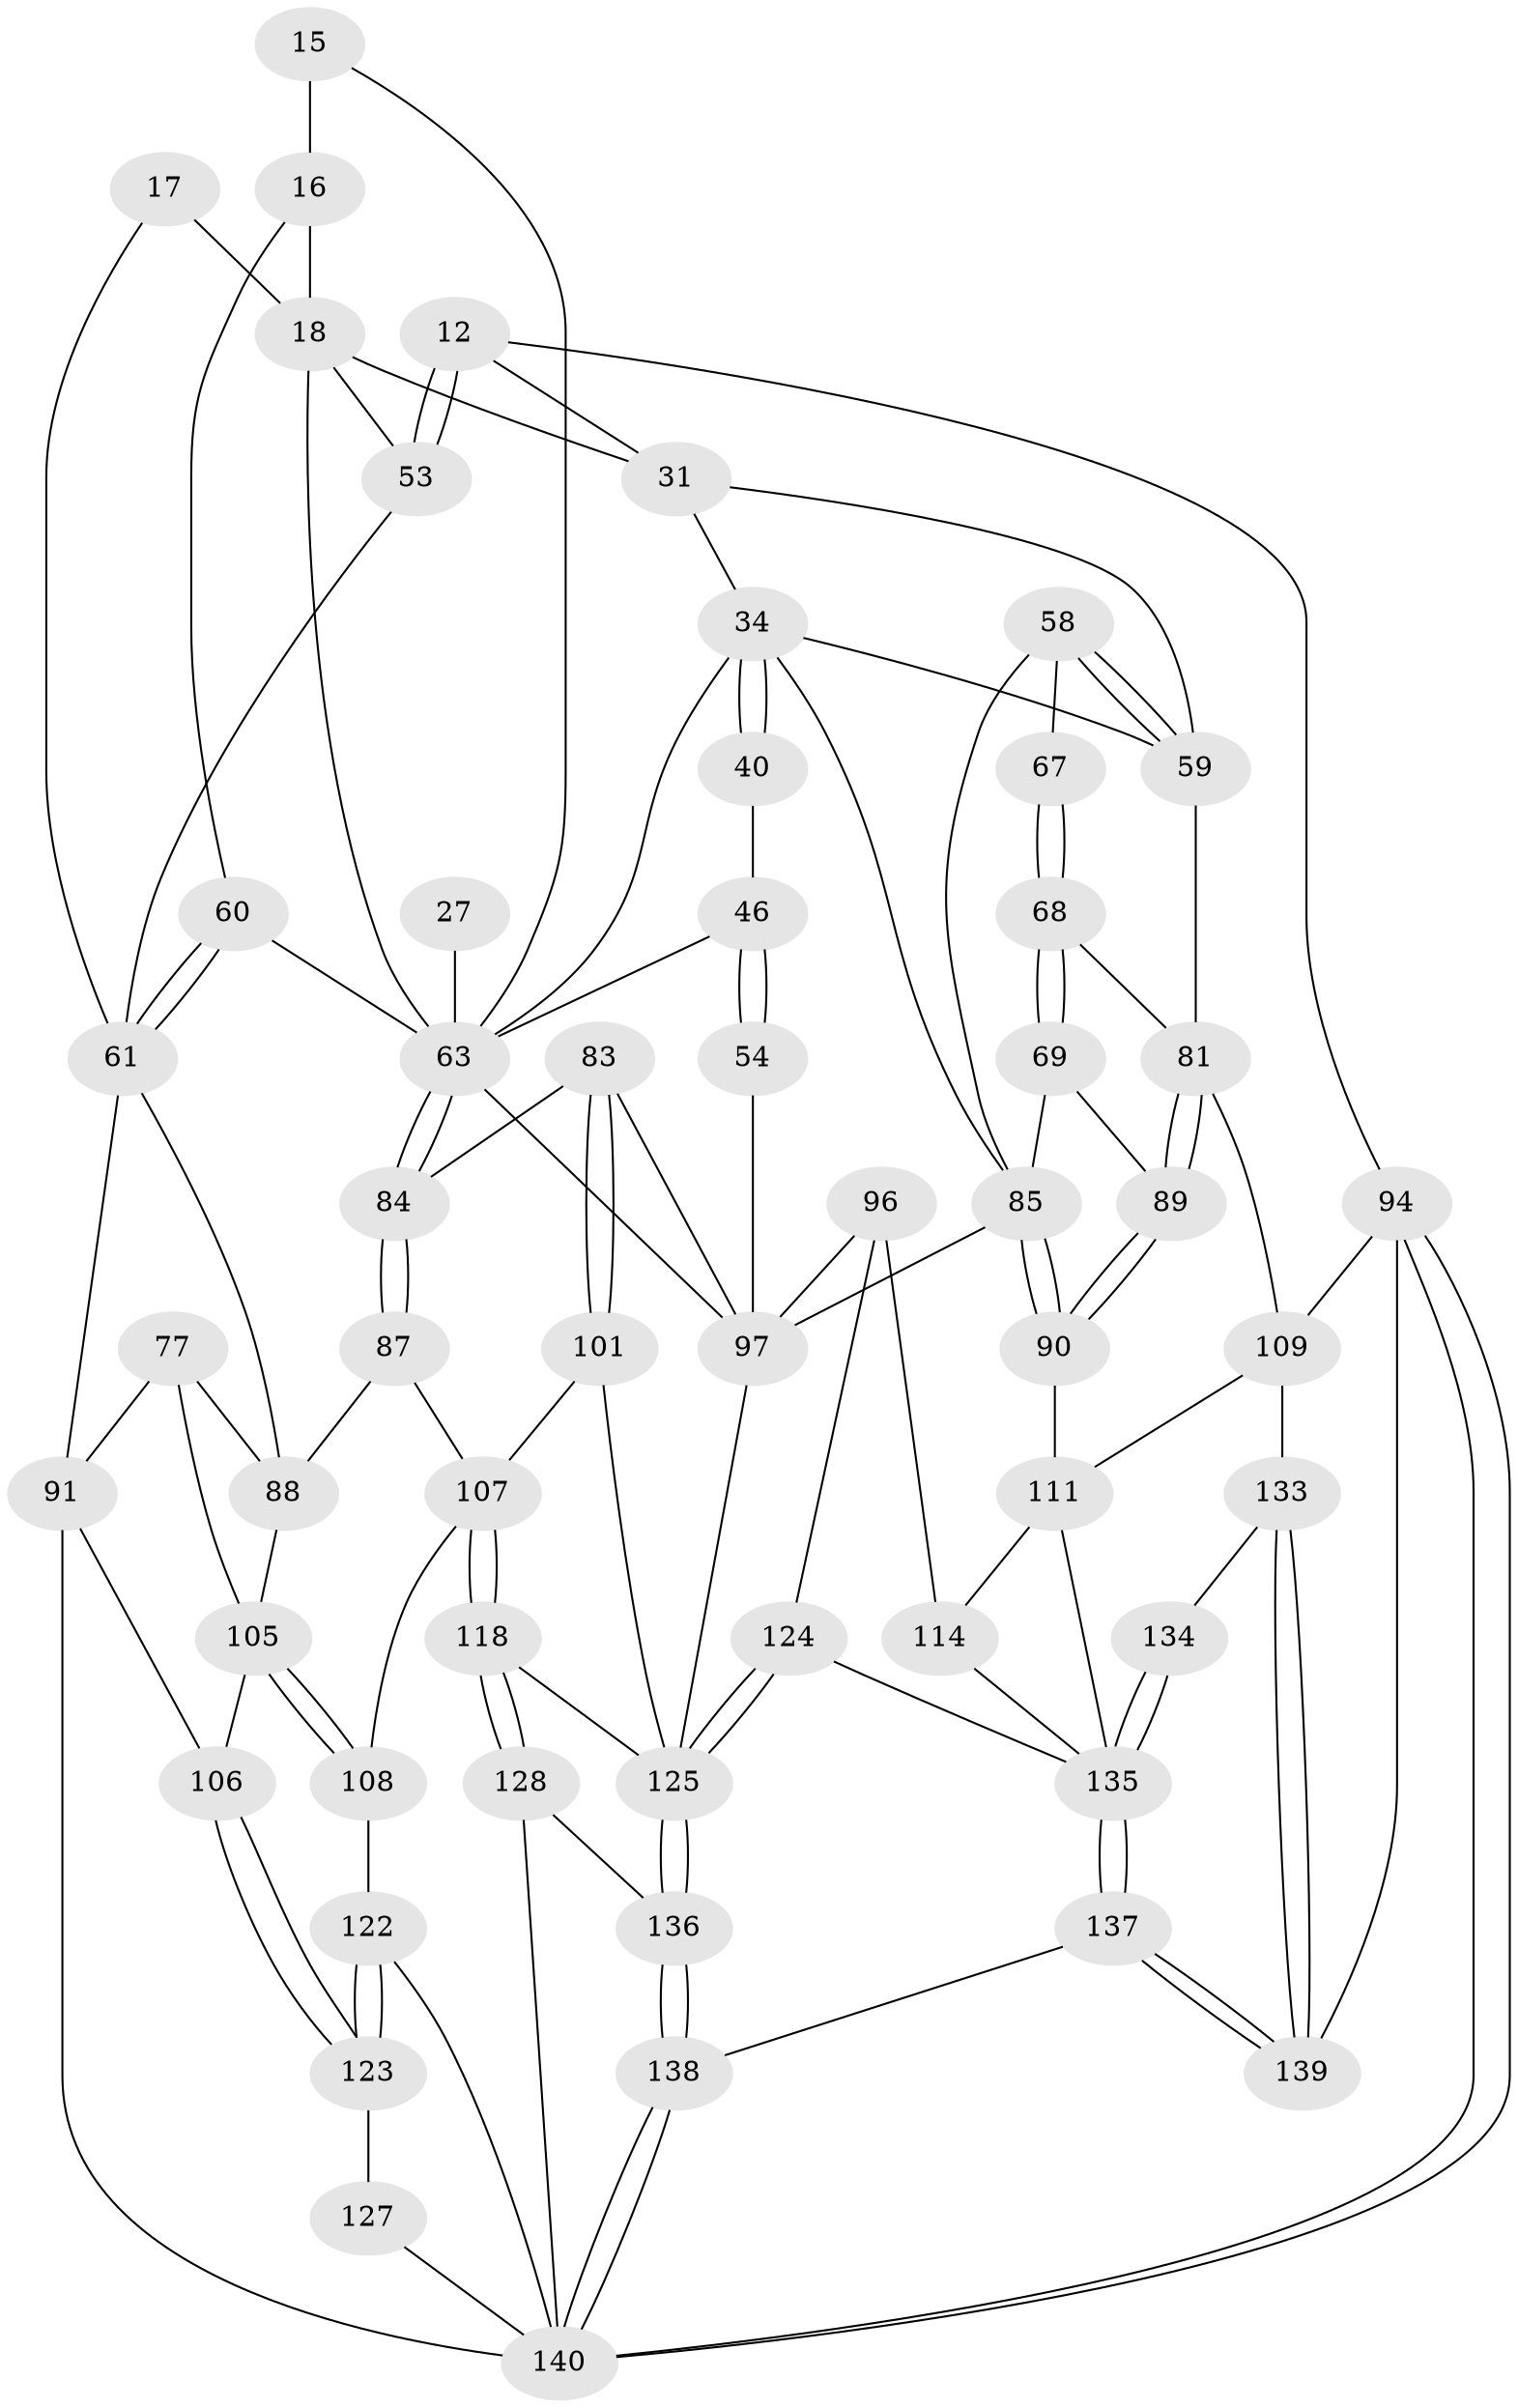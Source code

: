 // original degree distribution, {3: 0.014285714285714285, 5: 0.5142857142857142, 4: 0.24285714285714285, 6: 0.22857142857142856}
// Generated by graph-tools (version 1.1) at 2025/07/03/04/25 22:07:01]
// undirected, 56 vertices, 123 edges
graph export_dot {
graph [start="1"]
  node [color=gray90,style=filled];
  12 [pos="+0+0",super="+11"];
  15 [pos="+0.3679041479188605+0.1277524112285909"];
  16 [pos="+0.34029930957851295+0.13647864170735",super="+8"];
  17 [pos="+0.1653912275294137+0.1552256719846139"];
  18 [pos="+0.5346354747630071+0.10273324564053461",super="+7+14"];
  27 [pos="+0.4657534959019222+0.21598039583733378"];
  31 [pos="+1+0",super="+30"];
  34 [pos="+0.7357607997309026+0.2722857518908869",super="+20+33+21"];
  40 [pos="+0.702273100706748+0.2842868930025585",super="+35"];
  46 [pos="+0.696989529826641+0.2886251558393799",super="+37"];
  53 [pos="+0+0.10411484713898324",super="+45"];
  54 [pos="+0.6126299296930039+0.3752931266432112"];
  58 [pos="+0.9295249995682133+0.3224219673120462",super="+48"];
  59 [pos="+1+0.3243177117372299",super="+44+43"];
  60 [pos="+0.3329585189406856+0.40293817247728003",super="+42"];
  61 [pos="+0.29715743027279656+0.4188780722689181",super="+50+25+51+52+26"];
  63 [pos="+0.40647676054164883+0.41564070833276406",super="+62+41"];
  67 [pos="+0.9143333270392051+0.36307355942648295"];
  68 [pos="+0.9115754420047675+0.39560259799500774"];
  69 [pos="+0.8879706243212477+0.4375557771766056"];
  77 [pos="+0.17659535867986673+0.5399941678488035",super="+65"];
  81 [pos="+1+0.7060126373602678",super="+72"];
  83 [pos="+0.45516087940930217+0.5186781789624951"];
  84 [pos="+0.44857099438705406+0.5127031590432118"];
  85 [pos="+0.7794036547715275+0.4888374735441836",super="+70"];
  87 [pos="+0.30281483739053966+0.5352521576528945"];
  88 [pos="+0.2689236151793803+0.5053213407055976",super="+64"];
  89 [pos="+0.965094261344062+0.5689260217268699",super="+74"];
  90 [pos="+0.8152255951975554+0.5781006511360087"];
  91 [pos="+0+0.5843868685539859",super="+75+78+66"];
  94 [pos="+0+1",super="+79"];
  96 [pos="+0.6188191701985892+0.5877686686952299",super="+95"];
  97 [pos="+0.5554353027599054+0.59578887008879",super="+86"];
  101 [pos="+0.45653652245625165+0.620249326095698"];
  105 [pos="+0.1810773586044802+0.6217284398296435",super="+98"];
  106 [pos="+0.10899104770323652+0.6690468771634523",super="+104"];
  107 [pos="+0.37708178279527843+0.702608793926539",super="+102"];
  108 [pos="+0.29315256595829237+0.7267053010490616"];
  109 [pos="+1+0.7245353743764483",super="+80"];
  111 [pos="+0.8038653159885121+0.6571907597054981",super="+110+99"];
  114 [pos="+0.6891330314454991+0.6569496266168443",super="+100"];
  118 [pos="+0.3899245181348788+0.721116502961049"];
  122 [pos="+0.14046609693151646+0.778346575622151",super="+121"];
  123 [pos="+0.12794563025493963+0.7699103692794695"];
  124 [pos="+0.5598316750280989+0.8467256991570098",super="+116+112"];
  125 [pos="+0.49032528257519853+0.8480783605565707",super="+117+113+103"];
  127 [pos="+0.09182818839354429+0.7870225278924723"];
  128 [pos="+0.27182044552986256+0.9837729392291247"];
  133 [pos="+0.8707613889093422+0.9287411361888281"];
  134 [pos="+0.8664447774872888+0.9295886313059853"];
  135 [pos="+0.7401463212433318+1",super="+126+120+119+115"];
  136 [pos="+0.4827362903856892+0.867937265912624"];
  137 [pos="+0.6954080005452464+1"];
  138 [pos="+0.6265119511182551+1"];
  139 [pos="+1+1"];
  140 [pos="+0.23129068693965296+1",super="+132+130+131"];
  12 -- 53 [weight=2];
  12 -- 53;
  12 -- 94 [weight=2];
  12 -- 31 [weight=2];
  15 -- 16 [weight=2];
  15 -- 63;
  16 -- 18 [weight=2];
  16 -- 60;
  17 -- 61;
  17 -- 18 [weight=2];
  18 -- 31 [weight=2];
  18 -- 53;
  18 -- 63;
  27 -- 63 [weight=3];
  31 -- 34 [weight=2];
  31 -- 59;
  34 -- 40 [weight=2];
  34 -- 40;
  34 -- 59;
  34 -- 85;
  34 -- 63;
  40 -- 46 [weight=2];
  46 -- 54 [weight=2];
  46 -- 54;
  46 -- 63;
  53 -- 61 [weight=2];
  54 -- 97;
  58 -- 59 [weight=2];
  58 -- 59;
  58 -- 67 [weight=2];
  58 -- 85;
  59 -- 81;
  60 -- 61 [weight=2];
  60 -- 61;
  60 -- 63 [weight=2];
  61 -- 91 [weight=2];
  61 -- 88;
  63 -- 84;
  63 -- 84;
  63 -- 97;
  67 -- 68;
  67 -- 68;
  68 -- 69;
  68 -- 69;
  68 -- 81;
  69 -- 89;
  69 -- 85;
  77 -- 105;
  77 -- 91 [weight=2];
  77 -- 88;
  81 -- 89 [weight=2];
  81 -- 89;
  81 -- 109;
  83 -- 84;
  83 -- 101;
  83 -- 101;
  83 -- 97;
  84 -- 87;
  84 -- 87;
  85 -- 90;
  85 -- 90;
  85 -- 97 [weight=2];
  87 -- 88;
  87 -- 107;
  88 -- 105;
  89 -- 90;
  89 -- 90;
  90 -- 111;
  91 -- 140;
  91 -- 106 [weight=2];
  94 -- 140 [weight=2];
  94 -- 140;
  94 -- 139;
  94 -- 109;
  96 -- 97 [weight=2];
  96 -- 114;
  96 -- 124;
  97 -- 125;
  101 -- 107;
  101 -- 125;
  105 -- 106;
  105 -- 108;
  105 -- 108;
  106 -- 123;
  106 -- 123;
  107 -- 108;
  107 -- 118;
  107 -- 118;
  108 -- 122;
  109 -- 133;
  109 -- 111;
  111 -- 114 [weight=2];
  111 -- 135;
  114 -- 135;
  118 -- 128;
  118 -- 128;
  118 -- 125;
  122 -- 123;
  122 -- 123;
  122 -- 140 [weight=2];
  123 -- 127;
  124 -- 125 [weight=2];
  124 -- 125;
  124 -- 135 [weight=2];
  125 -- 136;
  125 -- 136;
  127 -- 140 [weight=2];
  128 -- 136;
  128 -- 140;
  133 -- 134;
  133 -- 139;
  133 -- 139;
  134 -- 135 [weight=2];
  134 -- 135;
  135 -- 137;
  135 -- 137;
  136 -- 138;
  136 -- 138;
  137 -- 138;
  137 -- 139;
  137 -- 139;
  138 -- 140;
  138 -- 140;
}
